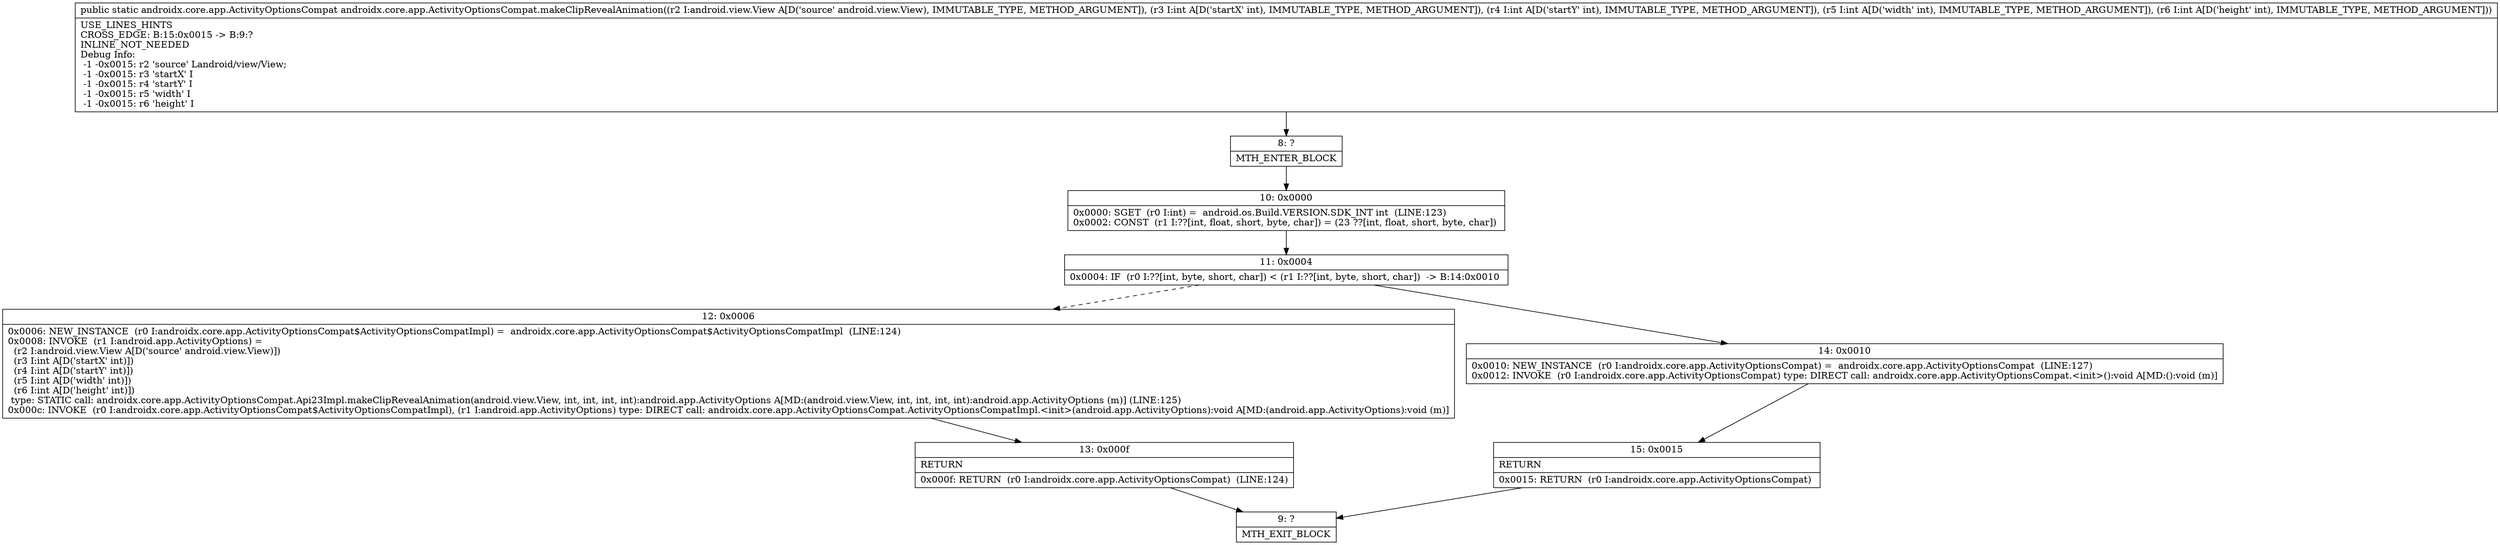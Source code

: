 digraph "CFG forandroidx.core.app.ActivityOptionsCompat.makeClipRevealAnimation(Landroid\/view\/View;IIII)Landroidx\/core\/app\/ActivityOptionsCompat;" {
Node_8 [shape=record,label="{8\:\ ?|MTH_ENTER_BLOCK\l}"];
Node_10 [shape=record,label="{10\:\ 0x0000|0x0000: SGET  (r0 I:int) =  android.os.Build.VERSION.SDK_INT int  (LINE:123)\l0x0002: CONST  (r1 I:??[int, float, short, byte, char]) = (23 ??[int, float, short, byte, char]) \l}"];
Node_11 [shape=record,label="{11\:\ 0x0004|0x0004: IF  (r0 I:??[int, byte, short, char]) \< (r1 I:??[int, byte, short, char])  \-\> B:14:0x0010 \l}"];
Node_12 [shape=record,label="{12\:\ 0x0006|0x0006: NEW_INSTANCE  (r0 I:androidx.core.app.ActivityOptionsCompat$ActivityOptionsCompatImpl) =  androidx.core.app.ActivityOptionsCompat$ActivityOptionsCompatImpl  (LINE:124)\l0x0008: INVOKE  (r1 I:android.app.ActivityOptions) = \l  (r2 I:android.view.View A[D('source' android.view.View)])\l  (r3 I:int A[D('startX' int)])\l  (r4 I:int A[D('startY' int)])\l  (r5 I:int A[D('width' int)])\l  (r6 I:int A[D('height' int)])\l type: STATIC call: androidx.core.app.ActivityOptionsCompat.Api23Impl.makeClipRevealAnimation(android.view.View, int, int, int, int):android.app.ActivityOptions A[MD:(android.view.View, int, int, int, int):android.app.ActivityOptions (m)] (LINE:125)\l0x000c: INVOKE  (r0 I:androidx.core.app.ActivityOptionsCompat$ActivityOptionsCompatImpl), (r1 I:android.app.ActivityOptions) type: DIRECT call: androidx.core.app.ActivityOptionsCompat.ActivityOptionsCompatImpl.\<init\>(android.app.ActivityOptions):void A[MD:(android.app.ActivityOptions):void (m)]\l}"];
Node_13 [shape=record,label="{13\:\ 0x000f|RETURN\l|0x000f: RETURN  (r0 I:androidx.core.app.ActivityOptionsCompat)  (LINE:124)\l}"];
Node_9 [shape=record,label="{9\:\ ?|MTH_EXIT_BLOCK\l}"];
Node_14 [shape=record,label="{14\:\ 0x0010|0x0010: NEW_INSTANCE  (r0 I:androidx.core.app.ActivityOptionsCompat) =  androidx.core.app.ActivityOptionsCompat  (LINE:127)\l0x0012: INVOKE  (r0 I:androidx.core.app.ActivityOptionsCompat) type: DIRECT call: androidx.core.app.ActivityOptionsCompat.\<init\>():void A[MD:():void (m)]\l}"];
Node_15 [shape=record,label="{15\:\ 0x0015|RETURN\l|0x0015: RETURN  (r0 I:androidx.core.app.ActivityOptionsCompat) \l}"];
MethodNode[shape=record,label="{public static androidx.core.app.ActivityOptionsCompat androidx.core.app.ActivityOptionsCompat.makeClipRevealAnimation((r2 I:android.view.View A[D('source' android.view.View), IMMUTABLE_TYPE, METHOD_ARGUMENT]), (r3 I:int A[D('startX' int), IMMUTABLE_TYPE, METHOD_ARGUMENT]), (r4 I:int A[D('startY' int), IMMUTABLE_TYPE, METHOD_ARGUMENT]), (r5 I:int A[D('width' int), IMMUTABLE_TYPE, METHOD_ARGUMENT]), (r6 I:int A[D('height' int), IMMUTABLE_TYPE, METHOD_ARGUMENT]))  | USE_LINES_HINTS\lCROSS_EDGE: B:15:0x0015 \-\> B:9:?\lINLINE_NOT_NEEDED\lDebug Info:\l  \-1 \-0x0015: r2 'source' Landroid\/view\/View;\l  \-1 \-0x0015: r3 'startX' I\l  \-1 \-0x0015: r4 'startY' I\l  \-1 \-0x0015: r5 'width' I\l  \-1 \-0x0015: r6 'height' I\l}"];
MethodNode -> Node_8;Node_8 -> Node_10;
Node_10 -> Node_11;
Node_11 -> Node_12[style=dashed];
Node_11 -> Node_14;
Node_12 -> Node_13;
Node_13 -> Node_9;
Node_14 -> Node_15;
Node_15 -> Node_9;
}

